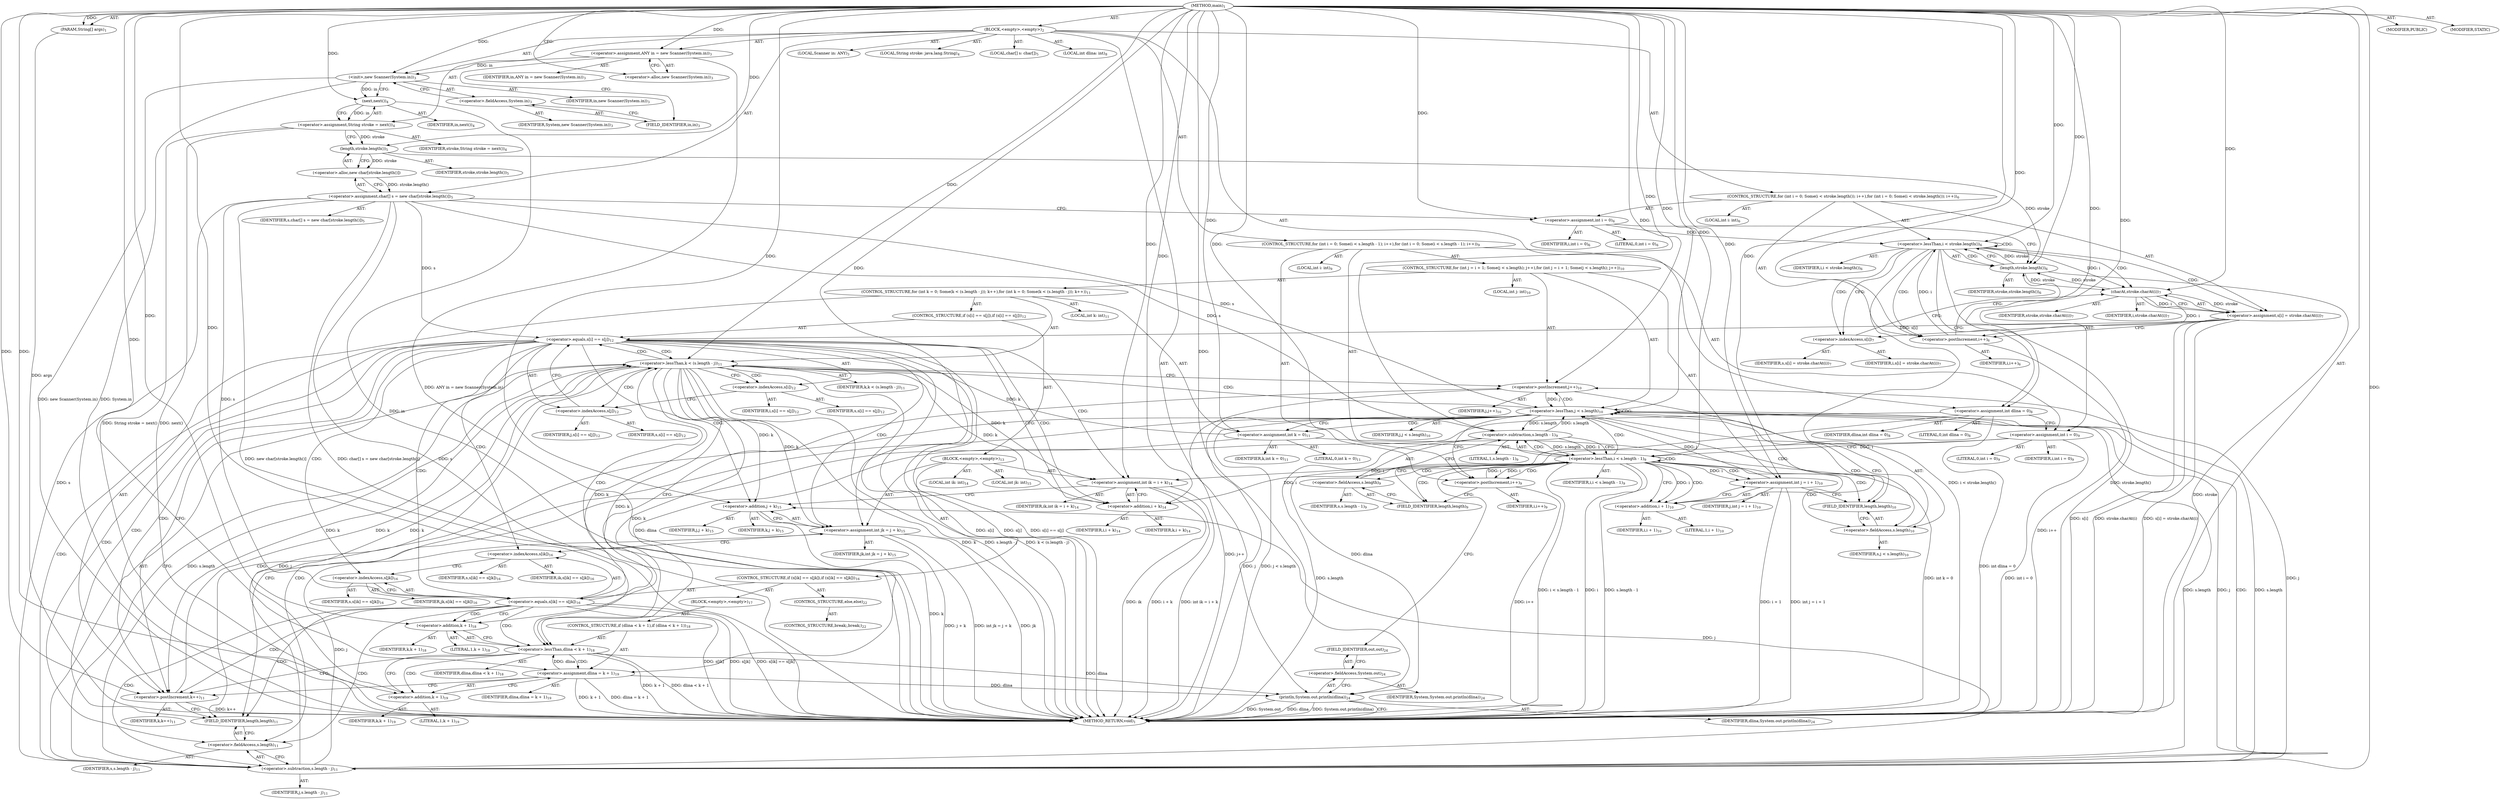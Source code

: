 digraph "main" {  
"19" [label = <(METHOD,main)<SUB>1</SUB>> ]
"20" [label = <(PARAM,String[] args)<SUB>1</SUB>> ]
"21" [label = <(BLOCK,&lt;empty&gt;,&lt;empty&gt;)<SUB>2</SUB>> ]
"4" [label = <(LOCAL,Scanner in: ANY)<SUB>3</SUB>> ]
"22" [label = <(&lt;operator&gt;.assignment,ANY in = new Scanner(System.in))<SUB>3</SUB>> ]
"23" [label = <(IDENTIFIER,in,ANY in = new Scanner(System.in))<SUB>3</SUB>> ]
"24" [label = <(&lt;operator&gt;.alloc,new Scanner(System.in))<SUB>3</SUB>> ]
"25" [label = <(&lt;init&gt;,new Scanner(System.in))<SUB>3</SUB>> ]
"3" [label = <(IDENTIFIER,in,new Scanner(System.in))<SUB>3</SUB>> ]
"26" [label = <(&lt;operator&gt;.fieldAccess,System.in)<SUB>3</SUB>> ]
"27" [label = <(IDENTIFIER,System,new Scanner(System.in))<SUB>3</SUB>> ]
"28" [label = <(FIELD_IDENTIFIER,in,in)<SUB>3</SUB>> ]
"29" [label = <(LOCAL,String stroke: java.lang.String)<SUB>4</SUB>> ]
"30" [label = <(&lt;operator&gt;.assignment,String stroke = next())<SUB>4</SUB>> ]
"31" [label = <(IDENTIFIER,stroke,String stroke = next())<SUB>4</SUB>> ]
"32" [label = <(next,next())<SUB>4</SUB>> ]
"33" [label = <(IDENTIFIER,in,next())<SUB>4</SUB>> ]
"34" [label = <(LOCAL,char[] s: char[])<SUB>5</SUB>> ]
"35" [label = <(&lt;operator&gt;.assignment,char[] s = new char[stroke.length()])<SUB>5</SUB>> ]
"36" [label = <(IDENTIFIER,s,char[] s = new char[stroke.length()])<SUB>5</SUB>> ]
"37" [label = <(&lt;operator&gt;.alloc,new char[stroke.length()])> ]
"38" [label = <(length,stroke.length())<SUB>5</SUB>> ]
"39" [label = <(IDENTIFIER,stroke,stroke.length())<SUB>5</SUB>> ]
"40" [label = <(CONTROL_STRUCTURE,for (int i = 0; Some(i &lt; stroke.length()); i++),for (int i = 0; Some(i &lt; stroke.length()); i++))<SUB>6</SUB>> ]
"41" [label = <(LOCAL,int i: int)<SUB>6</SUB>> ]
"42" [label = <(&lt;operator&gt;.assignment,int i = 0)<SUB>6</SUB>> ]
"43" [label = <(IDENTIFIER,i,int i = 0)<SUB>6</SUB>> ]
"44" [label = <(LITERAL,0,int i = 0)<SUB>6</SUB>> ]
"45" [label = <(&lt;operator&gt;.lessThan,i &lt; stroke.length())<SUB>6</SUB>> ]
"46" [label = <(IDENTIFIER,i,i &lt; stroke.length())<SUB>6</SUB>> ]
"47" [label = <(length,stroke.length())<SUB>6</SUB>> ]
"48" [label = <(IDENTIFIER,stroke,stroke.length())<SUB>6</SUB>> ]
"49" [label = <(&lt;operator&gt;.postIncrement,i++)<SUB>6</SUB>> ]
"50" [label = <(IDENTIFIER,i,i++)<SUB>6</SUB>> ]
"51" [label = <(&lt;operator&gt;.assignment,s[i] = stroke.charAt(i))<SUB>7</SUB>> ]
"52" [label = <(&lt;operator&gt;.indexAccess,s[i])<SUB>7</SUB>> ]
"53" [label = <(IDENTIFIER,s,s[i] = stroke.charAt(i))<SUB>7</SUB>> ]
"54" [label = <(IDENTIFIER,i,s[i] = stroke.charAt(i))<SUB>7</SUB>> ]
"55" [label = <(charAt,stroke.charAt(i))<SUB>7</SUB>> ]
"56" [label = <(IDENTIFIER,stroke,stroke.charAt(i))<SUB>7</SUB>> ]
"57" [label = <(IDENTIFIER,i,stroke.charAt(i))<SUB>7</SUB>> ]
"58" [label = <(LOCAL,int dlina: int)<SUB>8</SUB>> ]
"59" [label = <(&lt;operator&gt;.assignment,int dlina = 0)<SUB>8</SUB>> ]
"60" [label = <(IDENTIFIER,dlina,int dlina = 0)<SUB>8</SUB>> ]
"61" [label = <(LITERAL,0,int dlina = 0)<SUB>8</SUB>> ]
"62" [label = <(CONTROL_STRUCTURE,for (int i = 0; Some(i &lt; s.length - 1); i++),for (int i = 0; Some(i &lt; s.length - 1); i++))<SUB>9</SUB>> ]
"63" [label = <(LOCAL,int i: int)<SUB>9</SUB>> ]
"64" [label = <(&lt;operator&gt;.assignment,int i = 0)<SUB>9</SUB>> ]
"65" [label = <(IDENTIFIER,i,int i = 0)<SUB>9</SUB>> ]
"66" [label = <(LITERAL,0,int i = 0)<SUB>9</SUB>> ]
"67" [label = <(&lt;operator&gt;.lessThan,i &lt; s.length - 1)<SUB>9</SUB>> ]
"68" [label = <(IDENTIFIER,i,i &lt; s.length - 1)<SUB>9</SUB>> ]
"69" [label = <(&lt;operator&gt;.subtraction,s.length - 1)<SUB>9</SUB>> ]
"70" [label = <(&lt;operator&gt;.fieldAccess,s.length)<SUB>9</SUB>> ]
"71" [label = <(IDENTIFIER,s,s.length - 1)<SUB>9</SUB>> ]
"72" [label = <(FIELD_IDENTIFIER,length,length)<SUB>9</SUB>> ]
"73" [label = <(LITERAL,1,s.length - 1)<SUB>9</SUB>> ]
"74" [label = <(&lt;operator&gt;.postIncrement,i++)<SUB>9</SUB>> ]
"75" [label = <(IDENTIFIER,i,i++)<SUB>9</SUB>> ]
"76" [label = <(CONTROL_STRUCTURE,for (int j = i + 1; Some(j &lt; s.length); j++),for (int j = i + 1; Some(j &lt; s.length); j++))<SUB>10</SUB>> ]
"77" [label = <(LOCAL,int j: int)<SUB>10</SUB>> ]
"78" [label = <(&lt;operator&gt;.assignment,int j = i + 1)<SUB>10</SUB>> ]
"79" [label = <(IDENTIFIER,j,int j = i + 1)<SUB>10</SUB>> ]
"80" [label = <(&lt;operator&gt;.addition,i + 1)<SUB>10</SUB>> ]
"81" [label = <(IDENTIFIER,i,i + 1)<SUB>10</SUB>> ]
"82" [label = <(LITERAL,1,i + 1)<SUB>10</SUB>> ]
"83" [label = <(&lt;operator&gt;.lessThan,j &lt; s.length)<SUB>10</SUB>> ]
"84" [label = <(IDENTIFIER,j,j &lt; s.length)<SUB>10</SUB>> ]
"85" [label = <(&lt;operator&gt;.fieldAccess,s.length)<SUB>10</SUB>> ]
"86" [label = <(IDENTIFIER,s,j &lt; s.length)<SUB>10</SUB>> ]
"87" [label = <(FIELD_IDENTIFIER,length,length)<SUB>10</SUB>> ]
"88" [label = <(&lt;operator&gt;.postIncrement,j++)<SUB>10</SUB>> ]
"89" [label = <(IDENTIFIER,j,j++)<SUB>10</SUB>> ]
"90" [label = <(CONTROL_STRUCTURE,for (int k = 0; Some(k &lt; (s.length - j)); k++),for (int k = 0; Some(k &lt; (s.length - j)); k++))<SUB>11</SUB>> ]
"91" [label = <(LOCAL,int k: int)<SUB>11</SUB>> ]
"92" [label = <(&lt;operator&gt;.assignment,int k = 0)<SUB>11</SUB>> ]
"93" [label = <(IDENTIFIER,k,int k = 0)<SUB>11</SUB>> ]
"94" [label = <(LITERAL,0,int k = 0)<SUB>11</SUB>> ]
"95" [label = <(&lt;operator&gt;.lessThan,k &lt; (s.length - j))<SUB>11</SUB>> ]
"96" [label = <(IDENTIFIER,k,k &lt; (s.length - j))<SUB>11</SUB>> ]
"97" [label = <(&lt;operator&gt;.subtraction,s.length - j)<SUB>11</SUB>> ]
"98" [label = <(&lt;operator&gt;.fieldAccess,s.length)<SUB>11</SUB>> ]
"99" [label = <(IDENTIFIER,s,s.length - j)<SUB>11</SUB>> ]
"100" [label = <(FIELD_IDENTIFIER,length,length)<SUB>11</SUB>> ]
"101" [label = <(IDENTIFIER,j,s.length - j)<SUB>11</SUB>> ]
"102" [label = <(&lt;operator&gt;.postIncrement,k++)<SUB>11</SUB>> ]
"103" [label = <(IDENTIFIER,k,k++)<SUB>11</SUB>> ]
"104" [label = <(CONTROL_STRUCTURE,if (s[i] == s[j]),if (s[i] == s[j]))<SUB>12</SUB>> ]
"105" [label = <(&lt;operator&gt;.equals,s[i] == s[j])<SUB>12</SUB>> ]
"106" [label = <(&lt;operator&gt;.indexAccess,s[i])<SUB>12</SUB>> ]
"107" [label = <(IDENTIFIER,s,s[i] == s[j])<SUB>12</SUB>> ]
"108" [label = <(IDENTIFIER,i,s[i] == s[j])<SUB>12</SUB>> ]
"109" [label = <(&lt;operator&gt;.indexAccess,s[j])<SUB>12</SUB>> ]
"110" [label = <(IDENTIFIER,s,s[i] == s[j])<SUB>12</SUB>> ]
"111" [label = <(IDENTIFIER,j,s[i] == s[j])<SUB>12</SUB>> ]
"112" [label = <(BLOCK,&lt;empty&gt;,&lt;empty&gt;)<SUB>13</SUB>> ]
"113" [label = <(LOCAL,int ik: int)<SUB>14</SUB>> ]
"114" [label = <(&lt;operator&gt;.assignment,int ik = i + k)<SUB>14</SUB>> ]
"115" [label = <(IDENTIFIER,ik,int ik = i + k)<SUB>14</SUB>> ]
"116" [label = <(&lt;operator&gt;.addition,i + k)<SUB>14</SUB>> ]
"117" [label = <(IDENTIFIER,i,i + k)<SUB>14</SUB>> ]
"118" [label = <(IDENTIFIER,k,i + k)<SUB>14</SUB>> ]
"119" [label = <(LOCAL,int jk: int)<SUB>15</SUB>> ]
"120" [label = <(&lt;operator&gt;.assignment,int jk = j + k)<SUB>15</SUB>> ]
"121" [label = <(IDENTIFIER,jk,int jk = j + k)<SUB>15</SUB>> ]
"122" [label = <(&lt;operator&gt;.addition,j + k)<SUB>15</SUB>> ]
"123" [label = <(IDENTIFIER,j,j + k)<SUB>15</SUB>> ]
"124" [label = <(IDENTIFIER,k,j + k)<SUB>15</SUB>> ]
"125" [label = <(CONTROL_STRUCTURE,if (s[ik] == s[jk]),if (s[ik] == s[jk]))<SUB>16</SUB>> ]
"126" [label = <(&lt;operator&gt;.equals,s[ik] == s[jk])<SUB>16</SUB>> ]
"127" [label = <(&lt;operator&gt;.indexAccess,s[ik])<SUB>16</SUB>> ]
"128" [label = <(IDENTIFIER,s,s[ik] == s[jk])<SUB>16</SUB>> ]
"129" [label = <(IDENTIFIER,ik,s[ik] == s[jk])<SUB>16</SUB>> ]
"130" [label = <(&lt;operator&gt;.indexAccess,s[jk])<SUB>16</SUB>> ]
"131" [label = <(IDENTIFIER,s,s[ik] == s[jk])<SUB>16</SUB>> ]
"132" [label = <(IDENTIFIER,jk,s[ik] == s[jk])<SUB>16</SUB>> ]
"133" [label = <(BLOCK,&lt;empty&gt;,&lt;empty&gt;)<SUB>17</SUB>> ]
"134" [label = <(CONTROL_STRUCTURE,if (dlina &lt; k + 1),if (dlina &lt; k + 1))<SUB>18</SUB>> ]
"135" [label = <(&lt;operator&gt;.lessThan,dlina &lt; k + 1)<SUB>18</SUB>> ]
"136" [label = <(IDENTIFIER,dlina,dlina &lt; k + 1)<SUB>18</SUB>> ]
"137" [label = <(&lt;operator&gt;.addition,k + 1)<SUB>18</SUB>> ]
"138" [label = <(IDENTIFIER,k,k + 1)<SUB>18</SUB>> ]
"139" [label = <(LITERAL,1,k + 1)<SUB>18</SUB>> ]
"140" [label = <(&lt;operator&gt;.assignment,dlina = k + 1)<SUB>19</SUB>> ]
"141" [label = <(IDENTIFIER,dlina,dlina = k + 1)<SUB>19</SUB>> ]
"142" [label = <(&lt;operator&gt;.addition,k + 1)<SUB>19</SUB>> ]
"143" [label = <(IDENTIFIER,k,k + 1)<SUB>19</SUB>> ]
"144" [label = <(LITERAL,1,k + 1)<SUB>19</SUB>> ]
"145" [label = <(CONTROL_STRUCTURE,else,else)<SUB>22</SUB>> ]
"146" [label = <(CONTROL_STRUCTURE,break;,break;)<SUB>22</SUB>> ]
"147" [label = <(println,System.out.println(dlina))<SUB>24</SUB>> ]
"148" [label = <(&lt;operator&gt;.fieldAccess,System.out)<SUB>24</SUB>> ]
"149" [label = <(IDENTIFIER,System,System.out.println(dlina))<SUB>24</SUB>> ]
"150" [label = <(FIELD_IDENTIFIER,out,out)<SUB>24</SUB>> ]
"151" [label = <(IDENTIFIER,dlina,System.out.println(dlina))<SUB>24</SUB>> ]
"152" [label = <(MODIFIER,PUBLIC)> ]
"153" [label = <(MODIFIER,STATIC)> ]
"154" [label = <(METHOD_RETURN,void)<SUB>1</SUB>> ]
  "19" -> "20"  [ label = "AST: "] 
  "19" -> "21"  [ label = "AST: "] 
  "19" -> "152"  [ label = "AST: "] 
  "19" -> "153"  [ label = "AST: "] 
  "19" -> "154"  [ label = "AST: "] 
  "21" -> "4"  [ label = "AST: "] 
  "21" -> "22"  [ label = "AST: "] 
  "21" -> "25"  [ label = "AST: "] 
  "21" -> "29"  [ label = "AST: "] 
  "21" -> "30"  [ label = "AST: "] 
  "21" -> "34"  [ label = "AST: "] 
  "21" -> "35"  [ label = "AST: "] 
  "21" -> "40"  [ label = "AST: "] 
  "21" -> "58"  [ label = "AST: "] 
  "21" -> "59"  [ label = "AST: "] 
  "21" -> "62"  [ label = "AST: "] 
  "21" -> "147"  [ label = "AST: "] 
  "22" -> "23"  [ label = "AST: "] 
  "22" -> "24"  [ label = "AST: "] 
  "25" -> "3"  [ label = "AST: "] 
  "25" -> "26"  [ label = "AST: "] 
  "26" -> "27"  [ label = "AST: "] 
  "26" -> "28"  [ label = "AST: "] 
  "30" -> "31"  [ label = "AST: "] 
  "30" -> "32"  [ label = "AST: "] 
  "32" -> "33"  [ label = "AST: "] 
  "35" -> "36"  [ label = "AST: "] 
  "35" -> "37"  [ label = "AST: "] 
  "37" -> "38"  [ label = "AST: "] 
  "38" -> "39"  [ label = "AST: "] 
  "40" -> "41"  [ label = "AST: "] 
  "40" -> "42"  [ label = "AST: "] 
  "40" -> "45"  [ label = "AST: "] 
  "40" -> "49"  [ label = "AST: "] 
  "40" -> "51"  [ label = "AST: "] 
  "42" -> "43"  [ label = "AST: "] 
  "42" -> "44"  [ label = "AST: "] 
  "45" -> "46"  [ label = "AST: "] 
  "45" -> "47"  [ label = "AST: "] 
  "47" -> "48"  [ label = "AST: "] 
  "49" -> "50"  [ label = "AST: "] 
  "51" -> "52"  [ label = "AST: "] 
  "51" -> "55"  [ label = "AST: "] 
  "52" -> "53"  [ label = "AST: "] 
  "52" -> "54"  [ label = "AST: "] 
  "55" -> "56"  [ label = "AST: "] 
  "55" -> "57"  [ label = "AST: "] 
  "59" -> "60"  [ label = "AST: "] 
  "59" -> "61"  [ label = "AST: "] 
  "62" -> "63"  [ label = "AST: "] 
  "62" -> "64"  [ label = "AST: "] 
  "62" -> "67"  [ label = "AST: "] 
  "62" -> "74"  [ label = "AST: "] 
  "62" -> "76"  [ label = "AST: "] 
  "64" -> "65"  [ label = "AST: "] 
  "64" -> "66"  [ label = "AST: "] 
  "67" -> "68"  [ label = "AST: "] 
  "67" -> "69"  [ label = "AST: "] 
  "69" -> "70"  [ label = "AST: "] 
  "69" -> "73"  [ label = "AST: "] 
  "70" -> "71"  [ label = "AST: "] 
  "70" -> "72"  [ label = "AST: "] 
  "74" -> "75"  [ label = "AST: "] 
  "76" -> "77"  [ label = "AST: "] 
  "76" -> "78"  [ label = "AST: "] 
  "76" -> "83"  [ label = "AST: "] 
  "76" -> "88"  [ label = "AST: "] 
  "76" -> "90"  [ label = "AST: "] 
  "78" -> "79"  [ label = "AST: "] 
  "78" -> "80"  [ label = "AST: "] 
  "80" -> "81"  [ label = "AST: "] 
  "80" -> "82"  [ label = "AST: "] 
  "83" -> "84"  [ label = "AST: "] 
  "83" -> "85"  [ label = "AST: "] 
  "85" -> "86"  [ label = "AST: "] 
  "85" -> "87"  [ label = "AST: "] 
  "88" -> "89"  [ label = "AST: "] 
  "90" -> "91"  [ label = "AST: "] 
  "90" -> "92"  [ label = "AST: "] 
  "90" -> "95"  [ label = "AST: "] 
  "90" -> "102"  [ label = "AST: "] 
  "90" -> "104"  [ label = "AST: "] 
  "92" -> "93"  [ label = "AST: "] 
  "92" -> "94"  [ label = "AST: "] 
  "95" -> "96"  [ label = "AST: "] 
  "95" -> "97"  [ label = "AST: "] 
  "97" -> "98"  [ label = "AST: "] 
  "97" -> "101"  [ label = "AST: "] 
  "98" -> "99"  [ label = "AST: "] 
  "98" -> "100"  [ label = "AST: "] 
  "102" -> "103"  [ label = "AST: "] 
  "104" -> "105"  [ label = "AST: "] 
  "104" -> "112"  [ label = "AST: "] 
  "105" -> "106"  [ label = "AST: "] 
  "105" -> "109"  [ label = "AST: "] 
  "106" -> "107"  [ label = "AST: "] 
  "106" -> "108"  [ label = "AST: "] 
  "109" -> "110"  [ label = "AST: "] 
  "109" -> "111"  [ label = "AST: "] 
  "112" -> "113"  [ label = "AST: "] 
  "112" -> "114"  [ label = "AST: "] 
  "112" -> "119"  [ label = "AST: "] 
  "112" -> "120"  [ label = "AST: "] 
  "112" -> "125"  [ label = "AST: "] 
  "114" -> "115"  [ label = "AST: "] 
  "114" -> "116"  [ label = "AST: "] 
  "116" -> "117"  [ label = "AST: "] 
  "116" -> "118"  [ label = "AST: "] 
  "120" -> "121"  [ label = "AST: "] 
  "120" -> "122"  [ label = "AST: "] 
  "122" -> "123"  [ label = "AST: "] 
  "122" -> "124"  [ label = "AST: "] 
  "125" -> "126"  [ label = "AST: "] 
  "125" -> "133"  [ label = "AST: "] 
  "125" -> "145"  [ label = "AST: "] 
  "126" -> "127"  [ label = "AST: "] 
  "126" -> "130"  [ label = "AST: "] 
  "127" -> "128"  [ label = "AST: "] 
  "127" -> "129"  [ label = "AST: "] 
  "130" -> "131"  [ label = "AST: "] 
  "130" -> "132"  [ label = "AST: "] 
  "133" -> "134"  [ label = "AST: "] 
  "134" -> "135"  [ label = "AST: "] 
  "134" -> "140"  [ label = "AST: "] 
  "135" -> "136"  [ label = "AST: "] 
  "135" -> "137"  [ label = "AST: "] 
  "137" -> "138"  [ label = "AST: "] 
  "137" -> "139"  [ label = "AST: "] 
  "140" -> "141"  [ label = "AST: "] 
  "140" -> "142"  [ label = "AST: "] 
  "142" -> "143"  [ label = "AST: "] 
  "142" -> "144"  [ label = "AST: "] 
  "145" -> "146"  [ label = "AST: "] 
  "147" -> "148"  [ label = "AST: "] 
  "147" -> "151"  [ label = "AST: "] 
  "148" -> "149"  [ label = "AST: "] 
  "148" -> "150"  [ label = "AST: "] 
  "22" -> "28"  [ label = "CFG: "] 
  "25" -> "32"  [ label = "CFG: "] 
  "30" -> "38"  [ label = "CFG: "] 
  "35" -> "42"  [ label = "CFG: "] 
  "59" -> "64"  [ label = "CFG: "] 
  "147" -> "154"  [ label = "CFG: "] 
  "24" -> "22"  [ label = "CFG: "] 
  "26" -> "25"  [ label = "CFG: "] 
  "32" -> "30"  [ label = "CFG: "] 
  "37" -> "35"  [ label = "CFG: "] 
  "42" -> "47"  [ label = "CFG: "] 
  "45" -> "52"  [ label = "CFG: "] 
  "45" -> "59"  [ label = "CFG: "] 
  "49" -> "47"  [ label = "CFG: "] 
  "51" -> "49"  [ label = "CFG: "] 
  "64" -> "72"  [ label = "CFG: "] 
  "67" -> "80"  [ label = "CFG: "] 
  "67" -> "150"  [ label = "CFG: "] 
  "74" -> "72"  [ label = "CFG: "] 
  "148" -> "147"  [ label = "CFG: "] 
  "28" -> "26"  [ label = "CFG: "] 
  "38" -> "37"  [ label = "CFG: "] 
  "47" -> "45"  [ label = "CFG: "] 
  "52" -> "55"  [ label = "CFG: "] 
  "55" -> "51"  [ label = "CFG: "] 
  "69" -> "67"  [ label = "CFG: "] 
  "78" -> "87"  [ label = "CFG: "] 
  "83" -> "92"  [ label = "CFG: "] 
  "83" -> "74"  [ label = "CFG: "] 
  "88" -> "87"  [ label = "CFG: "] 
  "150" -> "148"  [ label = "CFG: "] 
  "70" -> "69"  [ label = "CFG: "] 
  "80" -> "78"  [ label = "CFG: "] 
  "85" -> "83"  [ label = "CFG: "] 
  "92" -> "100"  [ label = "CFG: "] 
  "95" -> "106"  [ label = "CFG: "] 
  "95" -> "88"  [ label = "CFG: "] 
  "102" -> "100"  [ label = "CFG: "] 
  "72" -> "70"  [ label = "CFG: "] 
  "87" -> "85"  [ label = "CFG: "] 
  "97" -> "95"  [ label = "CFG: "] 
  "105" -> "116"  [ label = "CFG: "] 
  "105" -> "102"  [ label = "CFG: "] 
  "98" -> "97"  [ label = "CFG: "] 
  "106" -> "109"  [ label = "CFG: "] 
  "109" -> "105"  [ label = "CFG: "] 
  "114" -> "122"  [ label = "CFG: "] 
  "120" -> "127"  [ label = "CFG: "] 
  "100" -> "98"  [ label = "CFG: "] 
  "116" -> "114"  [ label = "CFG: "] 
  "122" -> "120"  [ label = "CFG: "] 
  "126" -> "137"  [ label = "CFG: "] 
  "126" -> "88"  [ label = "CFG: "] 
  "127" -> "130"  [ label = "CFG: "] 
  "130" -> "126"  [ label = "CFG: "] 
  "135" -> "142"  [ label = "CFG: "] 
  "135" -> "102"  [ label = "CFG: "] 
  "140" -> "102"  [ label = "CFG: "] 
  "137" -> "135"  [ label = "CFG: "] 
  "142" -> "140"  [ label = "CFG: "] 
  "19" -> "24"  [ label = "CFG: "] 
  "20" -> "154"  [ label = "DDG: args"] 
  "22" -> "154"  [ label = "DDG: ANY in = new Scanner(System.in)"] 
  "25" -> "154"  [ label = "DDG: System.in"] 
  "25" -> "154"  [ label = "DDG: new Scanner(System.in)"] 
  "32" -> "154"  [ label = "DDG: in"] 
  "30" -> "154"  [ label = "DDG: next()"] 
  "30" -> "154"  [ label = "DDG: String stroke = next()"] 
  "35" -> "154"  [ label = "DDG: s"] 
  "35" -> "154"  [ label = "DDG: new char[stroke.length()]"] 
  "35" -> "154"  [ label = "DDG: char[] s = new char[stroke.length()]"] 
  "47" -> "154"  [ label = "DDG: stroke"] 
  "45" -> "154"  [ label = "DDG: stroke.length()"] 
  "45" -> "154"  [ label = "DDG: i &lt; stroke.length()"] 
  "59" -> "154"  [ label = "DDG: int dlina = 0"] 
  "64" -> "154"  [ label = "DDG: int i = 0"] 
  "67" -> "154"  [ label = "DDG: i"] 
  "69" -> "154"  [ label = "DDG: s.length"] 
  "67" -> "154"  [ label = "DDG: s.length - 1"] 
  "67" -> "154"  [ label = "DDG: i &lt; s.length - 1"] 
  "147" -> "154"  [ label = "DDG: System.out"] 
  "147" -> "154"  [ label = "DDG: dlina"] 
  "147" -> "154"  [ label = "DDG: System.out.println(dlina)"] 
  "78" -> "154"  [ label = "DDG: i + 1"] 
  "78" -> "154"  [ label = "DDG: int j = i + 1"] 
  "83" -> "154"  [ label = "DDG: j"] 
  "83" -> "154"  [ label = "DDG: j &lt; s.length"] 
  "74" -> "154"  [ label = "DDG: i++"] 
  "92" -> "154"  [ label = "DDG: int k = 0"] 
  "95" -> "154"  [ label = "DDG: k"] 
  "95" -> "154"  [ label = "DDG: s.length - j"] 
  "95" -> "154"  [ label = "DDG: k &lt; (s.length - j)"] 
  "105" -> "154"  [ label = "DDG: s[i]"] 
  "105" -> "154"  [ label = "DDG: s[j]"] 
  "105" -> "154"  [ label = "DDG: s[i] == s[j]"] 
  "114" -> "154"  [ label = "DDG: ik"] 
  "114" -> "154"  [ label = "DDG: i + k"] 
  "114" -> "154"  [ label = "DDG: int ik = i + k"] 
  "120" -> "154"  [ label = "DDG: jk"] 
  "122" -> "154"  [ label = "DDG: k"] 
  "120" -> "154"  [ label = "DDG: j + k"] 
  "120" -> "154"  [ label = "DDG: int jk = j + k"] 
  "126" -> "154"  [ label = "DDG: s[ik]"] 
  "126" -> "154"  [ label = "DDG: s[jk]"] 
  "126" -> "154"  [ label = "DDG: s[ik] == s[jk]"] 
  "88" -> "154"  [ label = "DDG: j++"] 
  "135" -> "154"  [ label = "DDG: k + 1"] 
  "135" -> "154"  [ label = "DDG: dlina &lt; k + 1"] 
  "140" -> "154"  [ label = "DDG: k + 1"] 
  "140" -> "154"  [ label = "DDG: dlina = k + 1"] 
  "102" -> "154"  [ label = "DDG: k++"] 
  "51" -> "154"  [ label = "DDG: s[i]"] 
  "51" -> "154"  [ label = "DDG: stroke.charAt(i)"] 
  "51" -> "154"  [ label = "DDG: s[i] = stroke.charAt(i)"] 
  "49" -> "154"  [ label = "DDG: i++"] 
  "19" -> "20"  [ label = "DDG: "] 
  "19" -> "22"  [ label = "DDG: "] 
  "32" -> "30"  [ label = "DDG: in"] 
  "37" -> "35"  [ label = "DDG: stroke.length()"] 
  "19" -> "59"  [ label = "DDG: "] 
  "22" -> "25"  [ label = "DDG: in"] 
  "19" -> "25"  [ label = "DDG: "] 
  "19" -> "42"  [ label = "DDG: "] 
  "55" -> "51"  [ label = "DDG: stroke"] 
  "55" -> "51"  [ label = "DDG: i"] 
  "19" -> "64"  [ label = "DDG: "] 
  "59" -> "147"  [ label = "DDG: dlina"] 
  "135" -> "147"  [ label = "DDG: dlina"] 
  "140" -> "147"  [ label = "DDG: dlina"] 
  "19" -> "147"  [ label = "DDG: "] 
  "25" -> "32"  [ label = "DDG: in"] 
  "19" -> "32"  [ label = "DDG: "] 
  "38" -> "37"  [ label = "DDG: stroke"] 
  "42" -> "45"  [ label = "DDG: i"] 
  "49" -> "45"  [ label = "DDG: i"] 
  "19" -> "45"  [ label = "DDG: "] 
  "47" -> "45"  [ label = "DDG: stroke"] 
  "55" -> "49"  [ label = "DDG: i"] 
  "19" -> "49"  [ label = "DDG: "] 
  "64" -> "67"  [ label = "DDG: i"] 
  "74" -> "67"  [ label = "DDG: i"] 
  "19" -> "67"  [ label = "DDG: "] 
  "69" -> "67"  [ label = "DDG: s.length"] 
  "69" -> "67"  [ label = "DDG: 1"] 
  "19" -> "74"  [ label = "DDG: "] 
  "67" -> "74"  [ label = "DDG: i"] 
  "67" -> "78"  [ label = "DDG: i"] 
  "19" -> "78"  [ label = "DDG: "] 
  "30" -> "38"  [ label = "DDG: stroke"] 
  "19" -> "38"  [ label = "DDG: "] 
  "38" -> "47"  [ label = "DDG: stroke"] 
  "55" -> "47"  [ label = "DDG: stroke"] 
  "19" -> "47"  [ label = "DDG: "] 
  "47" -> "55"  [ label = "DDG: stroke"] 
  "19" -> "55"  [ label = "DDG: "] 
  "45" -> "55"  [ label = "DDG: i"] 
  "35" -> "69"  [ label = "DDG: s"] 
  "83" -> "69"  [ label = "DDG: s.length"] 
  "19" -> "69"  [ label = "DDG: "] 
  "78" -> "83"  [ label = "DDG: j"] 
  "88" -> "83"  [ label = "DDG: j"] 
  "19" -> "83"  [ label = "DDG: "] 
  "35" -> "83"  [ label = "DDG: s"] 
  "69" -> "83"  [ label = "DDG: s.length"] 
  "97" -> "83"  [ label = "DDG: s.length"] 
  "97" -> "88"  [ label = "DDG: j"] 
  "19" -> "88"  [ label = "DDG: "] 
  "19" -> "92"  [ label = "DDG: "] 
  "67" -> "80"  [ label = "DDG: i"] 
  "19" -> "80"  [ label = "DDG: "] 
  "92" -> "95"  [ label = "DDG: k"] 
  "102" -> "95"  [ label = "DDG: k"] 
  "19" -> "95"  [ label = "DDG: "] 
  "97" -> "95"  [ label = "DDG: s.length"] 
  "97" -> "95"  [ label = "DDG: j"] 
  "95" -> "102"  [ label = "DDG: k"] 
  "19" -> "102"  [ label = "DDG: "] 
  "35" -> "97"  [ label = "DDG: s"] 
  "83" -> "97"  [ label = "DDG: s.length"] 
  "83" -> "97"  [ label = "DDG: j"] 
  "19" -> "97"  [ label = "DDG: "] 
  "35" -> "105"  [ label = "DDG: s"] 
  "51" -> "105"  [ label = "DDG: s[i]"] 
  "19" -> "114"  [ label = "DDG: "] 
  "67" -> "114"  [ label = "DDG: i"] 
  "95" -> "114"  [ label = "DDG: k"] 
  "97" -> "120"  [ label = "DDG: j"] 
  "19" -> "120"  [ label = "DDG: "] 
  "95" -> "120"  [ label = "DDG: k"] 
  "19" -> "116"  [ label = "DDG: "] 
  "67" -> "116"  [ label = "DDG: i"] 
  "95" -> "116"  [ label = "DDG: k"] 
  "97" -> "122"  [ label = "DDG: j"] 
  "19" -> "122"  [ label = "DDG: "] 
  "95" -> "122"  [ label = "DDG: k"] 
  "35" -> "126"  [ label = "DDG: s"] 
  "19" -> "140"  [ label = "DDG: "] 
  "95" -> "140"  [ label = "DDG: k"] 
  "59" -> "135"  [ label = "DDG: dlina"] 
  "140" -> "135"  [ label = "DDG: dlina"] 
  "19" -> "135"  [ label = "DDG: "] 
  "95" -> "135"  [ label = "DDG: k"] 
  "19" -> "137"  [ label = "DDG: "] 
  "95" -> "137"  [ label = "DDG: k"] 
  "19" -> "142"  [ label = "DDG: "] 
  "95" -> "142"  [ label = "DDG: k"] 
  "45" -> "47"  [ label = "CDG: "] 
  "45" -> "49"  [ label = "CDG: "] 
  "45" -> "51"  [ label = "CDG: "] 
  "45" -> "52"  [ label = "CDG: "] 
  "45" -> "45"  [ label = "CDG: "] 
  "45" -> "55"  [ label = "CDG: "] 
  "67" -> "85"  [ label = "CDG: "] 
  "67" -> "72"  [ label = "CDG: "] 
  "67" -> "69"  [ label = "CDG: "] 
  "67" -> "67"  [ label = "CDG: "] 
  "67" -> "74"  [ label = "CDG: "] 
  "67" -> "87"  [ label = "CDG: "] 
  "67" -> "80"  [ label = "CDG: "] 
  "67" -> "83"  [ label = "CDG: "] 
  "67" -> "70"  [ label = "CDG: "] 
  "67" -> "78"  [ label = "CDG: "] 
  "83" -> "98"  [ label = "CDG: "] 
  "83" -> "85"  [ label = "CDG: "] 
  "83" -> "95"  [ label = "CDG: "] 
  "83" -> "92"  [ label = "CDG: "] 
  "83" -> "87"  [ label = "CDG: "] 
  "83" -> "97"  [ label = "CDG: "] 
  "83" -> "83"  [ label = "CDG: "] 
  "83" -> "100"  [ label = "CDG: "] 
  "83" -> "88"  [ label = "CDG: "] 
  "95" -> "106"  [ label = "CDG: "] 
  "95" -> "105"  [ label = "CDG: "] 
  "95" -> "109"  [ label = "CDG: "] 
  "105" -> "98"  [ label = "CDG: "] 
  "105" -> "120"  [ label = "CDG: "] 
  "105" -> "116"  [ label = "CDG: "] 
  "105" -> "122"  [ label = "CDG: "] 
  "105" -> "102"  [ label = "CDG: "] 
  "105" -> "114"  [ label = "CDG: "] 
  "105" -> "95"  [ label = "CDG: "] 
  "105" -> "97"  [ label = "CDG: "] 
  "105" -> "126"  [ label = "CDG: "] 
  "105" -> "130"  [ label = "CDG: "] 
  "105" -> "100"  [ label = "CDG: "] 
  "105" -> "127"  [ label = "CDG: "] 
  "126" -> "98"  [ label = "CDG: "] 
  "126" -> "102"  [ label = "CDG: "] 
  "126" -> "95"  [ label = "CDG: "] 
  "126" -> "97"  [ label = "CDG: "] 
  "126" -> "137"  [ label = "CDG: "] 
  "126" -> "100"  [ label = "CDG: "] 
  "126" -> "135"  [ label = "CDG: "] 
  "135" -> "142"  [ label = "CDG: "] 
  "135" -> "140"  [ label = "CDG: "] 
}
